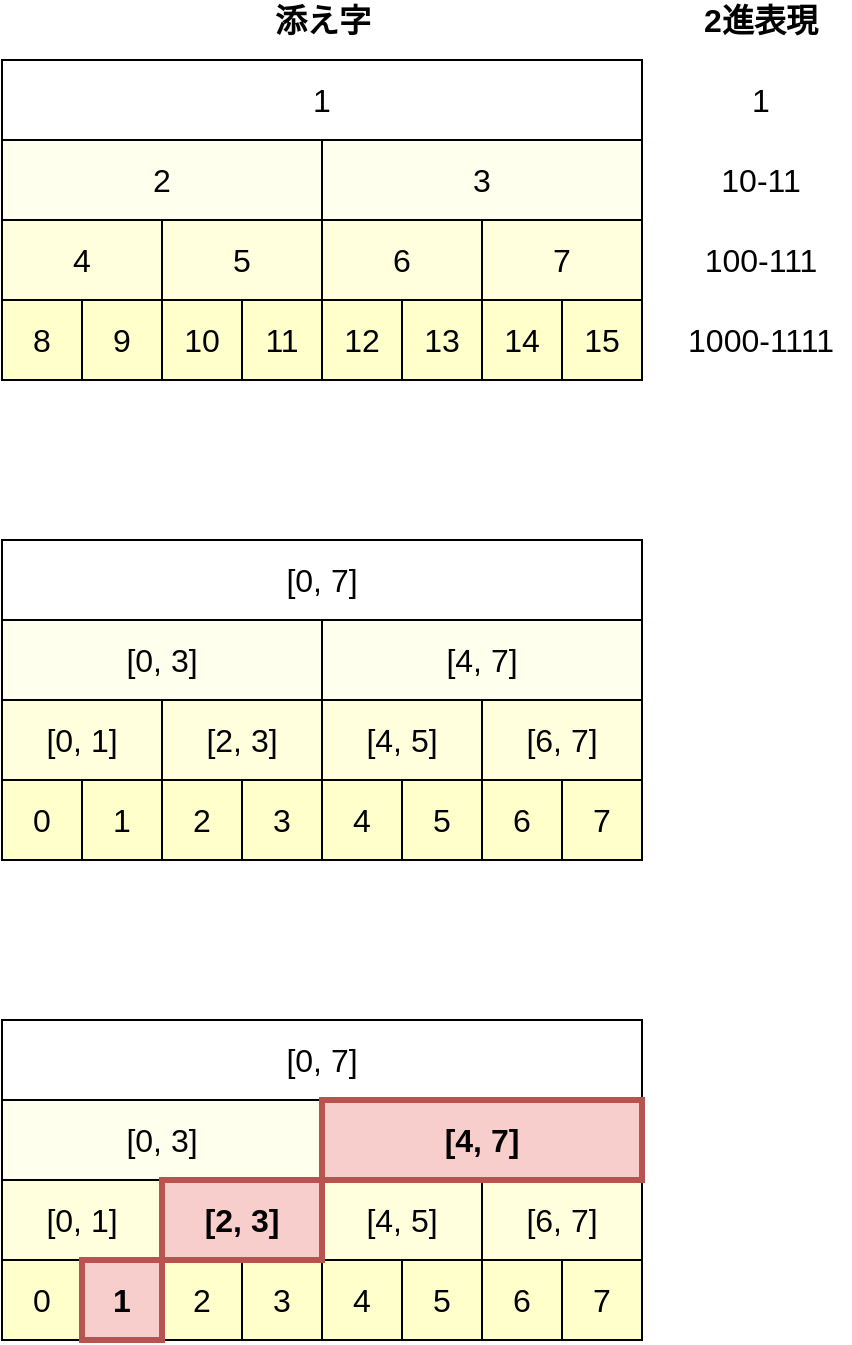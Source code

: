 <mxfile version="13.1.14">
    <diagram id="6hGFLwfOUW9BJ-s0fimq" name="Page-1">
        <mxGraphModel dx="1533" dy="568" grid="1" gridSize="10" guides="1" tooltips="1" connect="1" arrows="1" fold="1" page="1" pageScale="1" pageWidth="827" pageHeight="1169" math="0" shadow="0">
            <root>
                <mxCell id="0"/>
                <mxCell id="1" parent="0"/>
                <mxCell id="33" value="" style="group" vertex="1" connectable="0" parent="1">
                    <mxGeometry x="80" y="40" width="320" height="160" as="geometry"/>
                </mxCell>
                <mxCell id="2" value="1" style="rounded=0;whiteSpace=wrap;html=1;fontSize=16;" vertex="1" parent="33">
                    <mxGeometry width="320" height="40" as="geometry"/>
                </mxCell>
                <mxCell id="3" value="2" style="rounded=0;whiteSpace=wrap;html=1;fontSize=16;fillColor=#ffffee;" vertex="1" parent="33">
                    <mxGeometry y="40" width="160" height="40" as="geometry"/>
                </mxCell>
                <mxCell id="4" value="3" style="rounded=0;whiteSpace=wrap;html=1;fontSize=16;fillColor=#ffffee;" vertex="1" parent="33">
                    <mxGeometry x="160" y="40" width="160" height="40" as="geometry"/>
                </mxCell>
                <mxCell id="5" value="4" style="rounded=0;whiteSpace=wrap;html=1;fontSize=16;fillColor=#FFFFdd;" vertex="1" parent="33">
                    <mxGeometry y="80" width="80" height="40" as="geometry"/>
                </mxCell>
                <mxCell id="6" value="5" style="rounded=0;whiteSpace=wrap;html=1;fontSize=16;fillColor=#FFFFdd;" vertex="1" parent="33">
                    <mxGeometry x="80" y="80" width="80" height="40" as="geometry"/>
                </mxCell>
                <mxCell id="7" value="6" style="rounded=0;whiteSpace=wrap;html=1;fontSize=16;fillColor=#FFFFdd;" vertex="1" parent="33">
                    <mxGeometry x="160" y="80" width="80" height="40" as="geometry"/>
                </mxCell>
                <mxCell id="8" value="7" style="rounded=0;whiteSpace=wrap;html=1;fontSize=16;fillColor=#FFFFdd;" vertex="1" parent="33">
                    <mxGeometry x="240" y="80" width="80" height="40" as="geometry"/>
                </mxCell>
                <mxCell id="9" value="8" style="rounded=0;whiteSpace=wrap;html=1;fontSize=16;fillColor=#FFFFcc;" vertex="1" parent="33">
                    <mxGeometry y="120" width="40" height="40" as="geometry"/>
                </mxCell>
                <mxCell id="10" value="9" style="rounded=0;whiteSpace=wrap;html=1;fontSize=16;fillColor=#FFFFcc;" vertex="1" parent="33">
                    <mxGeometry x="40" y="120" width="40" height="40" as="geometry"/>
                </mxCell>
                <mxCell id="11" value="10" style="rounded=0;whiteSpace=wrap;html=1;fontSize=16;fillColor=#FFFFcc;" vertex="1" parent="33">
                    <mxGeometry x="80" y="120" width="40" height="40" as="geometry"/>
                </mxCell>
                <mxCell id="13" value="11" style="rounded=0;whiteSpace=wrap;html=1;fontSize=16;fillColor=#FFFFcc;" vertex="1" parent="33">
                    <mxGeometry x="120" y="120" width="40" height="40" as="geometry"/>
                </mxCell>
                <mxCell id="14" value="12" style="rounded=0;whiteSpace=wrap;html=1;fontSize=16;fillColor=#FFFFcc;" vertex="1" parent="33">
                    <mxGeometry x="160" y="120" width="40" height="40" as="geometry"/>
                </mxCell>
                <mxCell id="15" value="13" style="rounded=0;whiteSpace=wrap;html=1;fontSize=16;fillColor=#FFFFcc;" vertex="1" parent="33">
                    <mxGeometry x="200" y="120" width="40" height="40" as="geometry"/>
                </mxCell>
                <mxCell id="16" value="14" style="rounded=0;whiteSpace=wrap;html=1;fontSize=16;fillColor=#FFFFcc;" vertex="1" parent="33">
                    <mxGeometry x="240" y="120" width="40" height="40" as="geometry"/>
                </mxCell>
                <mxCell id="17" value="15" style="rounded=0;whiteSpace=wrap;html=1;fontSize=16;fillColor=#FFFFcc;" vertex="1" parent="33">
                    <mxGeometry x="280" y="120" width="40" height="40" as="geometry"/>
                </mxCell>
                <mxCell id="34" value="" style="group" vertex="1" connectable="0" parent="1">
                    <mxGeometry x="80" y="280" width="320" height="160" as="geometry"/>
                </mxCell>
                <mxCell id="35" value="[0, 7]" style="rounded=0;whiteSpace=wrap;html=1;fontSize=16;" vertex="1" parent="34">
                    <mxGeometry width="320" height="40" as="geometry"/>
                </mxCell>
                <mxCell id="36" value="[0, 3]" style="rounded=0;whiteSpace=wrap;html=1;fontSize=16;fillColor=#ffffee;" vertex="1" parent="34">
                    <mxGeometry y="40" width="160" height="40" as="geometry"/>
                </mxCell>
                <mxCell id="37" value="[4, 7]" style="rounded=0;whiteSpace=wrap;html=1;fontSize=16;fillColor=#ffffee;" vertex="1" parent="34">
                    <mxGeometry x="160" y="40" width="160" height="40" as="geometry"/>
                </mxCell>
                <mxCell id="38" value="[0, 1]" style="rounded=0;whiteSpace=wrap;html=1;fontSize=16;fillColor=#FFFFdd;" vertex="1" parent="34">
                    <mxGeometry y="80" width="80" height="40" as="geometry"/>
                </mxCell>
                <mxCell id="39" value="[2, 3]" style="rounded=0;whiteSpace=wrap;html=1;fontSize=16;fillColor=#FFFFdd;" vertex="1" parent="34">
                    <mxGeometry x="80" y="80" width="80" height="40" as="geometry"/>
                </mxCell>
                <mxCell id="40" value="[4, 5]" style="rounded=0;whiteSpace=wrap;html=1;fontSize=16;fillColor=#FFFFdd;" vertex="1" parent="34">
                    <mxGeometry x="160" y="80" width="80" height="40" as="geometry"/>
                </mxCell>
                <mxCell id="41" value="[6, 7]" style="rounded=0;whiteSpace=wrap;html=1;fontSize=16;fillColor=#FFFFdd;" vertex="1" parent="34">
                    <mxGeometry x="240" y="80" width="80" height="40" as="geometry"/>
                </mxCell>
                <mxCell id="42" value="0" style="rounded=0;whiteSpace=wrap;html=1;fontSize=16;fillColor=#FFFFcc;" vertex="1" parent="34">
                    <mxGeometry y="120" width="40" height="40" as="geometry"/>
                </mxCell>
                <mxCell id="43" value="1" style="rounded=0;whiteSpace=wrap;html=1;fontSize=16;fillColor=#FFFFcc;" vertex="1" parent="34">
                    <mxGeometry x="40" y="120" width="40" height="40" as="geometry"/>
                </mxCell>
                <mxCell id="44" value="2" style="rounded=0;whiteSpace=wrap;html=1;fontSize=16;fillColor=#FFFFcc;" vertex="1" parent="34">
                    <mxGeometry x="80" y="120" width="40" height="40" as="geometry"/>
                </mxCell>
                <mxCell id="45" value="3" style="rounded=0;whiteSpace=wrap;html=1;fontSize=16;fillColor=#FFFFcc;" vertex="1" parent="34">
                    <mxGeometry x="120" y="120" width="40" height="40" as="geometry"/>
                </mxCell>
                <mxCell id="46" value="4" style="rounded=0;whiteSpace=wrap;html=1;fontSize=16;fillColor=#FFFFcc;" vertex="1" parent="34">
                    <mxGeometry x="160" y="120" width="40" height="40" as="geometry"/>
                </mxCell>
                <mxCell id="47" value="5" style="rounded=0;whiteSpace=wrap;html=1;fontSize=16;fillColor=#FFFFcc;" vertex="1" parent="34">
                    <mxGeometry x="200" y="120" width="40" height="40" as="geometry"/>
                </mxCell>
                <mxCell id="48" value="6" style="rounded=0;whiteSpace=wrap;html=1;fontSize=16;fillColor=#FFFFcc;" vertex="1" parent="34">
                    <mxGeometry x="240" y="120" width="40" height="40" as="geometry"/>
                </mxCell>
                <mxCell id="49" value="7" style="rounded=0;whiteSpace=wrap;html=1;fontSize=16;fillColor=#FFFFcc;" vertex="1" parent="34">
                    <mxGeometry x="280" y="120" width="40" height="40" as="geometry"/>
                </mxCell>
                <mxCell id="52" value="1" style="text;html=1;align=center;verticalAlign=middle;resizable=0;points=[];autosize=1;fontSize=16;" vertex="1" parent="1">
                    <mxGeometry x="449" y="50" width="20" height="20" as="geometry"/>
                </mxCell>
                <mxCell id="53" value="10-11" style="text;html=1;align=center;verticalAlign=middle;resizable=0;points=[];autosize=1;fontSize=16;" vertex="1" parent="1">
                    <mxGeometry x="429" y="90" width="60" height="20" as="geometry"/>
                </mxCell>
                <mxCell id="54" value="100-111" style="text;html=1;align=center;verticalAlign=middle;resizable=0;points=[];autosize=1;fontSize=16;" vertex="1" parent="1">
                    <mxGeometry x="424" y="130" width="70" height="20" as="geometry"/>
                </mxCell>
                <mxCell id="55" value="1000-1111" style="text;html=1;align=center;verticalAlign=middle;resizable=0;points=[];autosize=1;fontSize=16;" vertex="1" parent="1">
                    <mxGeometry x="414" y="170" width="90" height="20" as="geometry"/>
                </mxCell>
                <mxCell id="57" value="2進表現" style="text;html=1;align=center;verticalAlign=middle;resizable=0;points=[];autosize=1;fontSize=16;fontStyle=1" vertex="1" parent="1">
                    <mxGeometry x="424" y="10" width="70" height="20" as="geometry"/>
                </mxCell>
                <mxCell id="58" value="添え字" style="text;html=1;align=center;verticalAlign=middle;resizable=0;points=[];autosize=1;fontSize=16;fontStyle=1" vertex="1" parent="1">
                    <mxGeometry x="210" y="10" width="60" height="20" as="geometry"/>
                </mxCell>
                <mxCell id="60" value="" style="group" vertex="1" connectable="0" parent="1">
                    <mxGeometry x="80" y="520" width="320" height="160" as="geometry"/>
                </mxCell>
                <mxCell id="61" value="[0, 7]" style="rounded=0;whiteSpace=wrap;html=1;fontSize=16;" vertex="1" parent="60">
                    <mxGeometry width="320" height="40" as="geometry"/>
                </mxCell>
                <mxCell id="62" value="[0, 3]" style="rounded=0;whiteSpace=wrap;html=1;fontSize=16;fillColor=#ffffee;" vertex="1" parent="60">
                    <mxGeometry y="40" width="160" height="40" as="geometry"/>
                </mxCell>
                <mxCell id="63" value="[4, 7]" style="rounded=0;whiteSpace=wrap;html=1;fontSize=16;fillColor=#d5e8d4;strokeColor=#82b366;fontStyle=1;strokeWidth=2;" vertex="1" parent="60">
                    <mxGeometry x="160" y="40" width="160" height="40" as="geometry"/>
                </mxCell>
                <mxCell id="64" value="[0, 1]" style="rounded=0;whiteSpace=wrap;html=1;fontSize=16;fillColor=#FFFFdd;" vertex="1" parent="60">
                    <mxGeometry y="80" width="80" height="40" as="geometry"/>
                </mxCell>
                <mxCell id="65" value="[2, 3]" style="rounded=0;whiteSpace=wrap;html=1;fontSize=16;fillColor=#d5e8d4;strokeColor=#82b366;fontStyle=1;strokeWidth=2;" vertex="1" parent="60">
                    <mxGeometry x="80" y="80" width="80" height="40" as="geometry"/>
                </mxCell>
                <mxCell id="66" value="[4, 5]" style="rounded=0;whiteSpace=wrap;html=1;fontSize=16;fillColor=#FFFFdd;" vertex="1" parent="60">
                    <mxGeometry x="160" y="80" width="80" height="40" as="geometry"/>
                </mxCell>
                <mxCell id="67" value="[6, 7]" style="rounded=0;whiteSpace=wrap;html=1;fontSize=16;fillColor=#FFFFdd;" vertex="1" parent="60">
                    <mxGeometry x="240" y="80" width="80" height="40" as="geometry"/>
                </mxCell>
                <mxCell id="68" value="0" style="rounded=0;whiteSpace=wrap;html=1;fontSize=16;fillColor=#FFFFcc;" vertex="1" parent="60">
                    <mxGeometry y="120" width="40" height="40" as="geometry"/>
                </mxCell>
                <mxCell id="70" value="2" style="rounded=0;whiteSpace=wrap;html=1;fontSize=16;fillColor=#FFFFcc;" vertex="1" parent="60">
                    <mxGeometry x="80" y="120" width="40" height="40" as="geometry"/>
                </mxCell>
                <mxCell id="71" value="3" style="rounded=0;whiteSpace=wrap;html=1;fontSize=16;fillColor=#FFFFcc;" vertex="1" parent="60">
                    <mxGeometry x="120" y="120" width="40" height="40" as="geometry"/>
                </mxCell>
                <mxCell id="72" value="4" style="rounded=0;whiteSpace=wrap;html=1;fontSize=16;fillColor=#FFFFcc;" vertex="1" parent="60">
                    <mxGeometry x="160" y="120" width="40" height="40" as="geometry"/>
                </mxCell>
                <mxCell id="73" value="5" style="rounded=0;whiteSpace=wrap;html=1;fontSize=16;fillColor=#FFFFcc;" vertex="1" parent="60">
                    <mxGeometry x="200" y="120" width="40" height="40" as="geometry"/>
                </mxCell>
                <mxCell id="74" value="6" style="rounded=0;whiteSpace=wrap;html=1;fontSize=16;fillColor=#FFFFcc;" vertex="1" parent="60">
                    <mxGeometry x="240" y="120" width="40" height="40" as="geometry"/>
                </mxCell>
                <mxCell id="75" value="7" style="rounded=0;whiteSpace=wrap;html=1;fontSize=16;fillColor=#FFFFcc;" vertex="1" parent="60">
                    <mxGeometry x="280" y="120" width="40" height="40" as="geometry"/>
                </mxCell>
                <mxCell id="69" value="1" style="rounded=0;whiteSpace=wrap;html=1;fontSize=16;fillColor=#f8cecc;strokeColor=#b85450;fontStyle=1;strokeWidth=3;" vertex="1" parent="60">
                    <mxGeometry x="40" y="120" width="40" height="40" as="geometry"/>
                </mxCell>
                <mxCell id="93" value="[2, 3]" style="rounded=0;whiteSpace=wrap;html=1;fontSize=16;fillColor=#f8cecc;strokeColor=#b85450;fontStyle=1;strokeWidth=3;" vertex="1" parent="60">
                    <mxGeometry x="80" y="80" width="80" height="40" as="geometry"/>
                </mxCell>
                <mxCell id="94" value="[4, 7]" style="rounded=0;whiteSpace=wrap;html=1;fontSize=16;fillColor=#f8cecc;strokeColor=#b85450;fontStyle=1;strokeWidth=3;" vertex="1" parent="60">
                    <mxGeometry x="160" y="40" width="160" height="40" as="geometry"/>
                </mxCell>
            </root>
        </mxGraphModel>
    </diagram>
</mxfile>